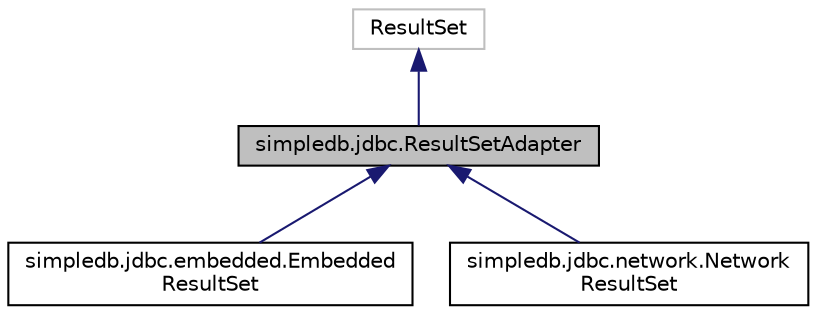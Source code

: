 digraph "simpledb.jdbc.ResultSetAdapter"
{
  edge [fontname="Helvetica",fontsize="10",labelfontname="Helvetica",labelfontsize="10"];
  node [fontname="Helvetica",fontsize="10",shape=record];
  Node0 [label="simpledb.jdbc.ResultSetAdapter",height=0.2,width=0.4,color="black", fillcolor="grey75", style="filled", fontcolor="black"];
  Node1 -> Node0 [dir="back",color="midnightblue",fontsize="10",style="solid",fontname="Helvetica"];
  Node1 [label="ResultSet",height=0.2,width=0.4,color="grey75", fillcolor="white", style="filled"];
  Node0 -> Node2 [dir="back",color="midnightblue",fontsize="10",style="solid",fontname="Helvetica"];
  Node2 [label="simpledb.jdbc.embedded.Embedded\lResultSet",height=0.2,width=0.4,color="black", fillcolor="white", style="filled",URL="$classsimpledb_1_1jdbc_1_1embedded_1_1EmbeddedResultSet.html"];
  Node0 -> Node3 [dir="back",color="midnightblue",fontsize="10",style="solid",fontname="Helvetica"];
  Node3 [label="simpledb.jdbc.network.Network\lResultSet",height=0.2,width=0.4,color="black", fillcolor="white", style="filled",URL="$classsimpledb_1_1jdbc_1_1network_1_1NetworkResultSet.html"];
}

